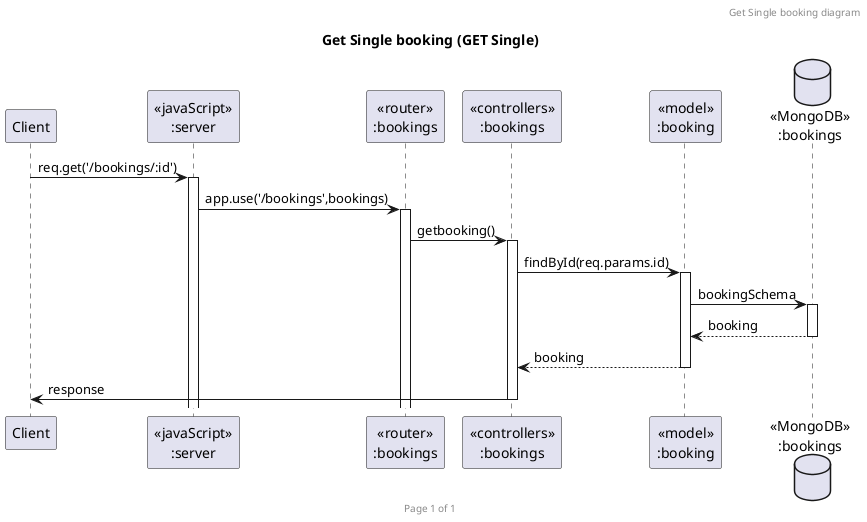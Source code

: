 @startuml Get Single booking (GET Single)

header Get Single booking diagram
footer Page %page% of %lastpage%
title "Get Single booking (GET Single)"

participant "Client" as client
participant "<<javaScript>>\n:server" as server
participant "<<router>>\n:bookings" as routerbookings
participant "<<controllers>>\n:bookings" as controllersbookings
participant "<<model>>\n:booking" as modelbooking
database "<<MongoDB>>\n:bookings" as bookingsDatabase

client->server ++:req.get('/bookings/:id')
server->routerbookings ++:app.use('/bookings',bookings)
routerbookings -> controllersbookings ++:getbooking()
controllersbookings->modelbooking ++:findById(req.params.id)
modelbooking ->bookingsDatabase ++: bookingSchema
bookingsDatabase --> modelbooking --: booking
controllersbookings <-- modelbooking --:booking
controllersbookings->client --:response

@enduml
